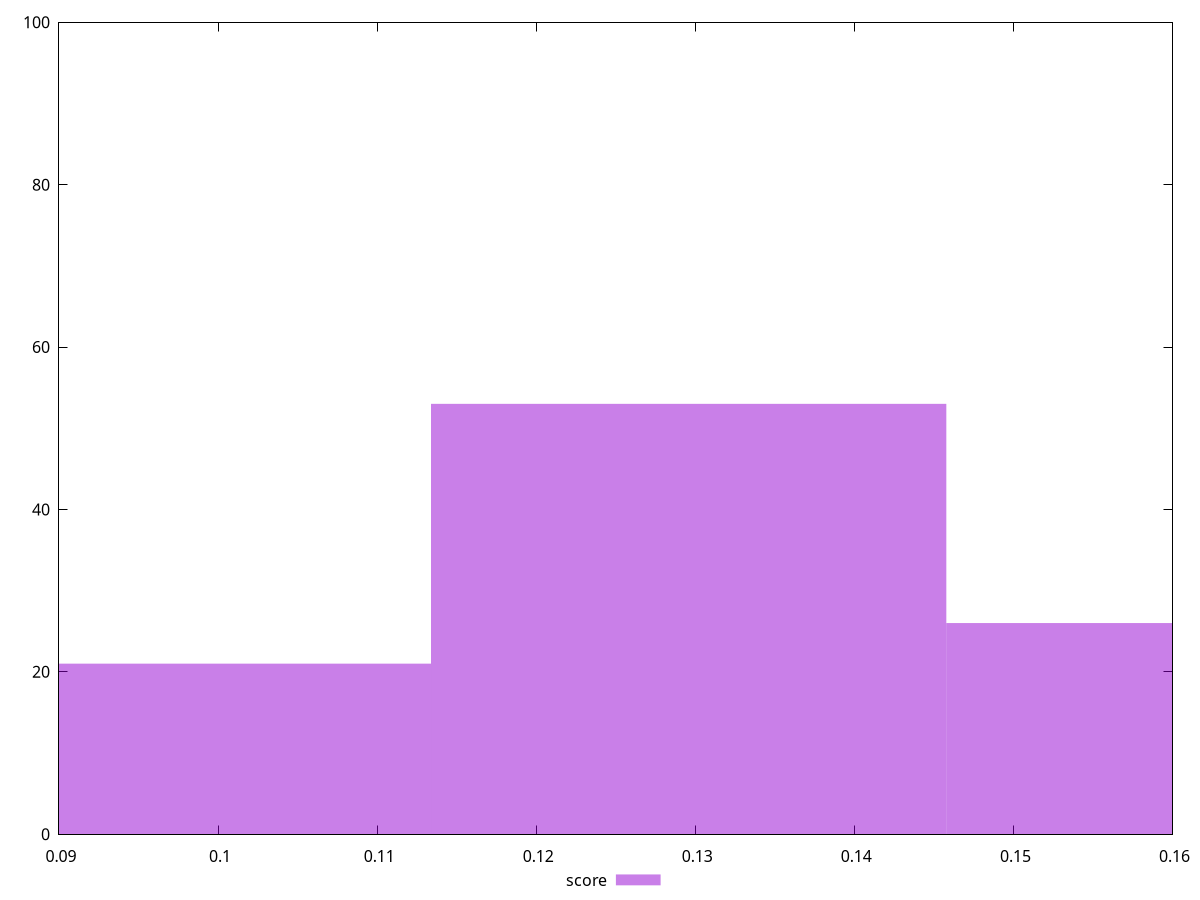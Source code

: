 reset

$score <<EOF
0.12958393920301872 53
0.1619799240037734 26
0.09718795440226405 21
EOF

set key outside below
set boxwidth 0.03239598480075468
set xrange [0.09:0.16]
set yrange [0:100]
set trange [0:100]
set style fill transparent solid 0.5 noborder
set terminal svg size 640, 490 enhanced background rgb 'white'
set output "reports/report_00032_2021-02-25T10-28-15.087Z/unused-javascript/samples/astro/score/histogram.svg"

plot $score title "score" with boxes

reset
